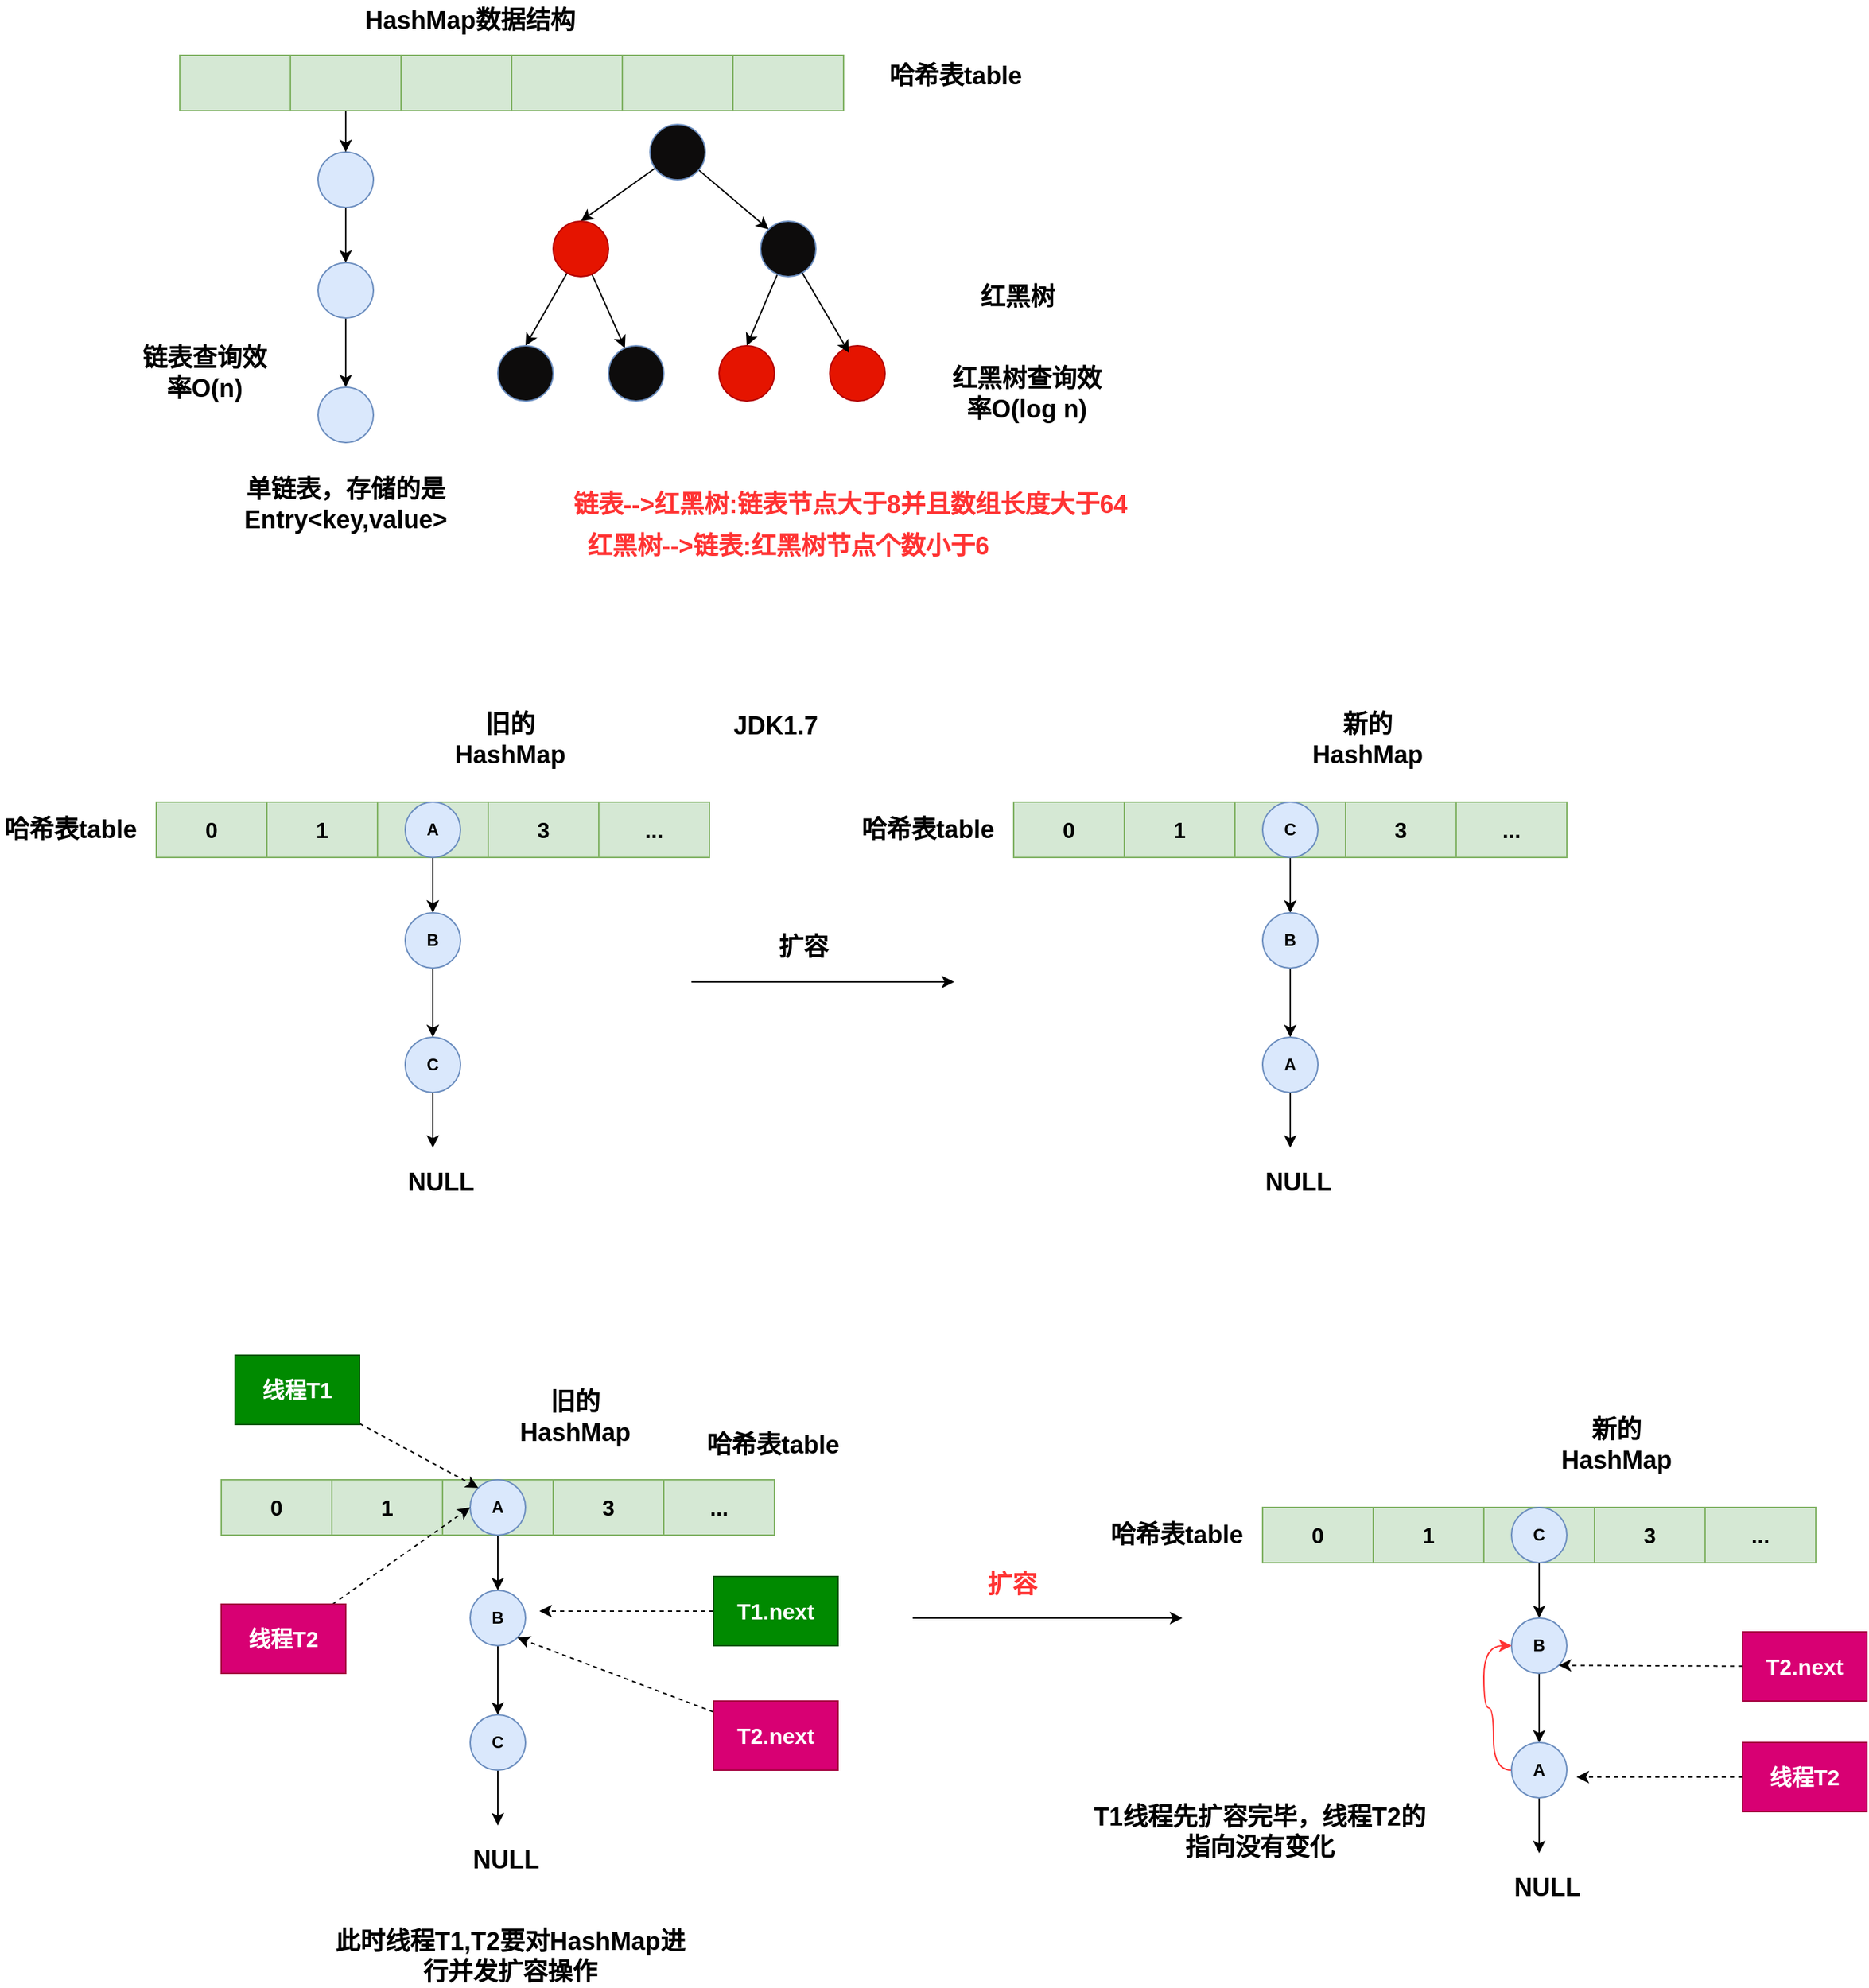 <mxfile version="24.8.3">
  <diagram name="HashMap" id="wXSagwDW5aZHT_AMHD59">
    <mxGraphModel dx="1226" dy="625" grid="1" gridSize="10" guides="1" tooltips="1" connect="1" arrows="1" fold="1" page="1" pageScale="1" pageWidth="1654" pageHeight="2336" math="0" shadow="0">
      <root>
        <mxCell id="0" />
        <mxCell id="1" parent="0" />
        <mxCell id="8ngKyNqRQ4wnQCkIByvn-6" value="&lt;span style=&quot;font-size: 18px;&quot;&gt;&lt;font style=&quot;font-size: 18px;&quot;&gt;HashMap数据结构&lt;/font&gt;&lt;/span&gt;" style="text;html=1;align=center;verticalAlign=middle;whiteSpace=wrap;rounded=0;fontSize=18;fontStyle=1" parent="1" vertex="1">
          <mxGeometry x="300" y="150" width="160" height="30" as="geometry" />
        </mxCell>
        <mxCell id="8ngKyNqRQ4wnQCkIByvn-7" value="&lt;span style=&quot;font-size: 18px;&quot;&gt;&lt;font style=&quot;font-size: 18px;&quot;&gt;哈希表table&lt;/font&gt;&lt;/span&gt;" style="text;html=1;align=center;verticalAlign=middle;whiteSpace=wrap;rounded=0;fontSize=18;fontStyle=1" parent="1" vertex="1">
          <mxGeometry x="680" y="190" width="102" height="30" as="geometry" />
        </mxCell>
        <mxCell id="8ngKyNqRQ4wnQCkIByvn-31" style="edgeStyle=orthogonalEdgeStyle;rounded=0;orthogonalLoop=1;jettySize=auto;html=1;entryX=0.5;entryY=0;entryDx=0;entryDy=0;fontStyle=1" parent="1" source="8ngKyNqRQ4wnQCkIByvn-15" target="8ngKyNqRQ4wnQCkIByvn-19" edge="1">
          <mxGeometry relative="1" as="geometry" />
        </mxCell>
        <mxCell id="8ngKyNqRQ4wnQCkIByvn-15" value="" style="ellipse;whiteSpace=wrap;html=1;aspect=fixed;fillColor=#dae8fc;strokeColor=#6c8ebf;fontStyle=1" parent="1" vertex="1">
          <mxGeometry x="270" y="260" width="40" height="40" as="geometry" />
        </mxCell>
        <mxCell id="8ngKyNqRQ4wnQCkIByvn-32" style="edgeStyle=orthogonalEdgeStyle;rounded=0;orthogonalLoop=1;jettySize=auto;html=1;entryX=0.5;entryY=0;entryDx=0;entryDy=0;fontStyle=1" parent="1" source="8ngKyNqRQ4wnQCkIByvn-19" target="8ngKyNqRQ4wnQCkIByvn-21" edge="1">
          <mxGeometry relative="1" as="geometry" />
        </mxCell>
        <mxCell id="8ngKyNqRQ4wnQCkIByvn-19" value="" style="ellipse;whiteSpace=wrap;html=1;aspect=fixed;fillColor=#dae8fc;strokeColor=#6c8ebf;fontStyle=1" parent="1" vertex="1">
          <mxGeometry x="270" y="340" width="40" height="40" as="geometry" />
        </mxCell>
        <mxCell id="8ngKyNqRQ4wnQCkIByvn-21" value="" style="ellipse;whiteSpace=wrap;html=1;aspect=fixed;fillColor=#dae8fc;strokeColor=#6c8ebf;fontStyle=1" parent="1" vertex="1">
          <mxGeometry x="270" y="430" width="40" height="40" as="geometry" />
        </mxCell>
        <mxCell id="8ngKyNqRQ4wnQCkIByvn-23" value="&lt;span style=&quot;font-size: 16px;&quot;&gt;&lt;span&gt;&amp;nbsp;&lt;/span&gt;&lt;/span&gt;" style="rounded=0;whiteSpace=wrap;html=1;fillColor=#d5e8d4;strokeColor=#82b366;fontStyle=1" parent="1" vertex="1">
          <mxGeometry x="170" y="190" width="80" height="40" as="geometry" />
        </mxCell>
        <mxCell id="8ngKyNqRQ4wnQCkIByvn-30" style="edgeStyle=orthogonalEdgeStyle;rounded=0;orthogonalLoop=1;jettySize=auto;html=1;entryX=0.5;entryY=0;entryDx=0;entryDy=0;fontStyle=1" parent="1" source="8ngKyNqRQ4wnQCkIByvn-24" target="8ngKyNqRQ4wnQCkIByvn-15" edge="1">
          <mxGeometry relative="1" as="geometry" />
        </mxCell>
        <mxCell id="8ngKyNqRQ4wnQCkIByvn-24" value="&lt;span style=&quot;font-size: 16px;&quot;&gt;&lt;span&gt;&amp;nbsp;&lt;/span&gt;&lt;/span&gt;" style="rounded=0;whiteSpace=wrap;html=1;fillColor=#d5e8d4;strokeColor=#82b366;fontStyle=1" parent="1" vertex="1">
          <mxGeometry x="250" y="190" width="80" height="40" as="geometry" />
        </mxCell>
        <mxCell id="8ngKyNqRQ4wnQCkIByvn-25" value="&lt;span style=&quot;font-size: 16px;&quot;&gt;&lt;span&gt;&amp;nbsp;&lt;/span&gt;&lt;/span&gt;" style="rounded=0;whiteSpace=wrap;html=1;fillColor=#d5e8d4;strokeColor=#82b366;fontStyle=1" parent="1" vertex="1">
          <mxGeometry x="330" y="190" width="80" height="40" as="geometry" />
        </mxCell>
        <mxCell id="8ngKyNqRQ4wnQCkIByvn-27" value="&lt;span style=&quot;font-size: 16px;&quot;&gt;&lt;span&gt;&amp;nbsp;&lt;/span&gt;&lt;/span&gt;" style="rounded=0;whiteSpace=wrap;html=1;fillColor=#d5e8d4;strokeColor=#82b366;fontStyle=1" parent="1" vertex="1">
          <mxGeometry x="410" y="190" width="80" height="40" as="geometry" />
        </mxCell>
        <mxCell id="8ngKyNqRQ4wnQCkIByvn-28" value="&lt;span style=&quot;font-size: 16px;&quot;&gt;&lt;span&gt;&amp;nbsp;&lt;/span&gt;&lt;/span&gt;" style="rounded=0;whiteSpace=wrap;html=1;fillColor=#d5e8d4;strokeColor=#82b366;fontStyle=1" parent="1" vertex="1">
          <mxGeometry x="490" y="190" width="80" height="40" as="geometry" />
        </mxCell>
        <mxCell id="8ngKyNqRQ4wnQCkIByvn-29" value="&lt;span style=&quot;font-size: 16px;&quot;&gt;&lt;span&gt;&amp;nbsp;&lt;/span&gt;&lt;/span&gt;" style="rounded=0;whiteSpace=wrap;html=1;fillColor=#d5e8d4;strokeColor=#82b366;fontStyle=1" parent="1" vertex="1">
          <mxGeometry x="570" y="190" width="80" height="40" as="geometry" />
        </mxCell>
        <mxCell id="8ngKyNqRQ4wnQCkIByvn-33" value="&lt;span style=&quot;font-size: 18px;&quot;&gt;&lt;font style=&quot;font-size: 18px;&quot;&gt;单链表，存储的是Entry&amp;lt;key,value&amp;gt;&lt;/font&gt;&lt;/span&gt;" style="text;html=1;align=center;verticalAlign=middle;whiteSpace=wrap;rounded=0;fontSize=18;fontStyle=1" parent="1" vertex="1">
          <mxGeometry x="239" y="500" width="102" height="30" as="geometry" />
        </mxCell>
        <mxCell id="8ngKyNqRQ4wnQCkIByvn-46" style="rounded=0;orthogonalLoop=1;jettySize=auto;html=1;entryX=0.5;entryY=0;entryDx=0;entryDy=0;fontStyle=1" parent="1" source="8ngKyNqRQ4wnQCkIByvn-34" target="8ngKyNqRQ4wnQCkIByvn-36" edge="1">
          <mxGeometry relative="1" as="geometry" />
        </mxCell>
        <mxCell id="8ngKyNqRQ4wnQCkIByvn-47" style="edgeStyle=none;rounded=0;orthogonalLoop=1;jettySize=auto;html=1;entryX=0;entryY=0;entryDx=0;entryDy=0;fontStyle=1" parent="1" source="8ngKyNqRQ4wnQCkIByvn-34" target="8ngKyNqRQ4wnQCkIByvn-37" edge="1">
          <mxGeometry relative="1" as="geometry" />
        </mxCell>
        <mxCell id="8ngKyNqRQ4wnQCkIByvn-34" value="" style="ellipse;whiteSpace=wrap;html=1;aspect=fixed;fillColor=#0d0c0c;strokeColor=#6c8ebf;fontStyle=1" parent="1" vertex="1">
          <mxGeometry x="510" y="240" width="40" height="40" as="geometry" />
        </mxCell>
        <mxCell id="8ngKyNqRQ4wnQCkIByvn-48" style="edgeStyle=none;rounded=0;orthogonalLoop=1;jettySize=auto;html=1;entryX=0.5;entryY=0;entryDx=0;entryDy=0;fontStyle=1" parent="1" source="8ngKyNqRQ4wnQCkIByvn-36" target="8ngKyNqRQ4wnQCkIByvn-42" edge="1">
          <mxGeometry relative="1" as="geometry" />
        </mxCell>
        <mxCell id="8ngKyNqRQ4wnQCkIByvn-49" style="edgeStyle=none;rounded=0;orthogonalLoop=1;jettySize=auto;html=1;fontStyle=1" parent="1" source="8ngKyNqRQ4wnQCkIByvn-36" target="8ngKyNqRQ4wnQCkIByvn-43" edge="1">
          <mxGeometry relative="1" as="geometry" />
        </mxCell>
        <mxCell id="8ngKyNqRQ4wnQCkIByvn-36" value="" style="ellipse;whiteSpace=wrap;html=1;aspect=fixed;fillColor=#e51400;strokeColor=#B20000;fontColor=#ffffff;fontStyle=1" parent="1" vertex="1">
          <mxGeometry x="440" y="310" width="40" height="40" as="geometry" />
        </mxCell>
        <mxCell id="8ngKyNqRQ4wnQCkIByvn-50" style="edgeStyle=none;rounded=0;orthogonalLoop=1;jettySize=auto;html=1;entryX=0.5;entryY=0;entryDx=0;entryDy=0;fontStyle=1" parent="1" source="8ngKyNqRQ4wnQCkIByvn-37" target="8ngKyNqRQ4wnQCkIByvn-38" edge="1">
          <mxGeometry relative="1" as="geometry" />
        </mxCell>
        <mxCell id="8ngKyNqRQ4wnQCkIByvn-37" value="" style="ellipse;whiteSpace=wrap;html=1;aspect=fixed;fillColor=#0d0c0c;strokeColor=#6c8ebf;fontStyle=1" parent="1" vertex="1">
          <mxGeometry x="590" y="310" width="40" height="40" as="geometry" />
        </mxCell>
        <mxCell id="8ngKyNqRQ4wnQCkIByvn-38" value="" style="ellipse;whiteSpace=wrap;html=1;aspect=fixed;fillColor=#e51400;strokeColor=#B20000;fontColor=#ffffff;fontStyle=1" parent="1" vertex="1">
          <mxGeometry x="560" y="400" width="40" height="40" as="geometry" />
        </mxCell>
        <mxCell id="8ngKyNqRQ4wnQCkIByvn-39" value="" style="ellipse;whiteSpace=wrap;html=1;aspect=fixed;fillColor=#e51400;strokeColor=#B20000;fontColor=#ffffff;fontStyle=1" parent="1" vertex="1">
          <mxGeometry x="640" y="400" width="40" height="40" as="geometry" />
        </mxCell>
        <mxCell id="8ngKyNqRQ4wnQCkIByvn-42" value="" style="ellipse;whiteSpace=wrap;html=1;aspect=fixed;fillColor=#0d0c0c;strokeColor=#6c8ebf;fontStyle=1" parent="1" vertex="1">
          <mxGeometry x="400" y="400" width="40" height="40" as="geometry" />
        </mxCell>
        <mxCell id="8ngKyNqRQ4wnQCkIByvn-43" value="" style="ellipse;whiteSpace=wrap;html=1;aspect=fixed;fillColor=#0d0c0c;strokeColor=#6c8ebf;fontStyle=1" parent="1" vertex="1">
          <mxGeometry x="480" y="400" width="40" height="40" as="geometry" />
        </mxCell>
        <mxCell id="8ngKyNqRQ4wnQCkIByvn-51" style="edgeStyle=none;rounded=0;orthogonalLoop=1;jettySize=auto;html=1;entryX=0.35;entryY=0.129;entryDx=0;entryDy=0;entryPerimeter=0;fontStyle=1" parent="1" source="8ngKyNqRQ4wnQCkIByvn-37" target="8ngKyNqRQ4wnQCkIByvn-39" edge="1">
          <mxGeometry relative="1" as="geometry" />
        </mxCell>
        <mxCell id="8ngKyNqRQ4wnQCkIByvn-52" value="&lt;span style=&quot;font-size: 18px;&quot;&gt;&lt;font style=&quot;font-size: 18px;&quot;&gt;红黑树&lt;/font&gt;&lt;/span&gt;" style="text;html=1;align=center;verticalAlign=middle;whiteSpace=wrap;rounded=0;fontSize=18;fontStyle=1" parent="1" vertex="1">
          <mxGeometry x="725" y="350" width="102" height="30" as="geometry" />
        </mxCell>
        <mxCell id="8ngKyNqRQ4wnQCkIByvn-53" value="&lt;span style=&quot;font-size: 18px;&quot;&gt;&lt;font style=&quot;font-size: 18px;&quot;&gt;链表查询效率O(n)&lt;/font&gt;&lt;/span&gt;" style="text;html=1;align=center;verticalAlign=middle;whiteSpace=wrap;rounded=0;fontSize=18;fontStyle=1" parent="1" vertex="1">
          <mxGeometry x="137" y="405" width="102" height="30" as="geometry" />
        </mxCell>
        <mxCell id="8ngKyNqRQ4wnQCkIByvn-54" value="&lt;span style=&quot;font-size: 18px;&quot;&gt;&lt;font style=&quot;font-size: 18px;&quot;&gt;红黑树查询效率O(log n)&lt;/font&gt;&lt;/span&gt;" style="text;html=1;align=center;verticalAlign=middle;whiteSpace=wrap;rounded=0;fontSize=18;fontStyle=1" parent="1" vertex="1">
          <mxGeometry x="725" y="420" width="115" height="30" as="geometry" />
        </mxCell>
        <mxCell id="8ngKyNqRQ4wnQCkIByvn-55" value="&lt;span style=&quot;font-size: 18px;&quot;&gt;&lt;font style=&quot;font-size: 18px;&quot; color=&quot;#ff3333&quot;&gt;链表--&amp;gt;红黑树:链表节点大于8并且数组长度大于64&lt;/font&gt;&lt;/span&gt;" style="text;html=1;align=center;verticalAlign=middle;whiteSpace=wrap;rounded=0;fontSize=18;fontStyle=1" parent="1" vertex="1">
          <mxGeometry x="430" y="500" width="450" height="30" as="geometry" />
        </mxCell>
        <mxCell id="8ngKyNqRQ4wnQCkIByvn-57" style="edgeStyle=none;rounded=0;orthogonalLoop=1;jettySize=auto;html=1;exitX=0.5;exitY=0;exitDx=0;exitDy=0;fontStyle=1" parent="1" source="8ngKyNqRQ4wnQCkIByvn-56" target="8ngKyNqRQ4wnQCkIByvn-55" edge="1">
          <mxGeometry relative="1" as="geometry" />
        </mxCell>
        <mxCell id="8ngKyNqRQ4wnQCkIByvn-56" value="&lt;span style=&quot;font-size: 18px;&quot;&gt;&lt;font style=&quot;font-size: 18px;&quot; color=&quot;#ff3333&quot;&gt;红黑树--&amp;gt;链表:红黑树节点个数小于6&lt;/font&gt;&lt;/span&gt;" style="text;html=1;align=center;verticalAlign=middle;whiteSpace=wrap;rounded=0;fontSize=18;fontStyle=1" parent="1" vertex="1">
          <mxGeometry x="385" y="530" width="450" height="30" as="geometry" />
        </mxCell>
        <mxCell id="OZsf1R2p8paMbzgPcNzf-2" value="&lt;span style=&quot;font-size: 18px;&quot;&gt;&lt;font style=&quot;font-size: 18px;&quot;&gt;哈希表table&lt;/font&gt;&lt;/span&gt;" style="text;html=1;align=center;verticalAlign=middle;whiteSpace=wrap;rounded=0;fontSize=18;fontStyle=1" vertex="1" parent="1">
          <mxGeometry x="40" y="735" width="102" height="30" as="geometry" />
        </mxCell>
        <mxCell id="OZsf1R2p8paMbzgPcNzf-8" value="&lt;span style=&quot;font-size: 16px;&quot;&gt;&lt;span&gt;0&lt;/span&gt;&lt;/span&gt;" style="rounded=0;whiteSpace=wrap;html=1;fillColor=#d5e8d4;strokeColor=#82b366;fontStyle=1" vertex="1" parent="1">
          <mxGeometry x="153" y="730" width="80" height="40" as="geometry" />
        </mxCell>
        <mxCell id="OZsf1R2p8paMbzgPcNzf-10" value="&lt;span style=&quot;font-size: 16px;&quot;&gt;&lt;span&gt;1&lt;/span&gt;&lt;/span&gt;" style="rounded=0;whiteSpace=wrap;html=1;fillColor=#d5e8d4;strokeColor=#82b366;fontStyle=1" vertex="1" parent="1">
          <mxGeometry x="233" y="730" width="80" height="40" as="geometry" />
        </mxCell>
        <mxCell id="OZsf1R2p8paMbzgPcNzf-11" value="&lt;span style=&quot;font-size: 16px;&quot;&gt;&lt;span&gt;&amp;nbsp;&lt;/span&gt;&lt;/span&gt;" style="rounded=0;whiteSpace=wrap;html=1;fillColor=#d5e8d4;strokeColor=#82b366;fontStyle=1" vertex="1" parent="1">
          <mxGeometry x="313" y="730" width="80" height="40" as="geometry" />
        </mxCell>
        <mxCell id="OZsf1R2p8paMbzgPcNzf-12" value="&lt;span style=&quot;font-size: 16px;&quot;&gt;&lt;span&gt;3&lt;/span&gt;&lt;/span&gt;" style="rounded=0;whiteSpace=wrap;html=1;fillColor=#d5e8d4;strokeColor=#82b366;fontStyle=1" vertex="1" parent="1">
          <mxGeometry x="393" y="730" width="80" height="40" as="geometry" />
        </mxCell>
        <mxCell id="OZsf1R2p8paMbzgPcNzf-13" value="&lt;span style=&quot;font-size: 16px;&quot;&gt;&lt;span&gt;...&lt;/span&gt;&lt;/span&gt;" style="rounded=0;whiteSpace=wrap;html=1;fillColor=#d5e8d4;strokeColor=#82b366;fontStyle=1" vertex="1" parent="1">
          <mxGeometry x="473" y="730" width="80" height="40" as="geometry" />
        </mxCell>
        <mxCell id="OZsf1R2p8paMbzgPcNzf-33" style="edgeStyle=none;rounded=0;orthogonalLoop=1;jettySize=auto;html=1;exitX=0.5;exitY=0;exitDx=0;exitDy=0;fontStyle=1" edge="1" parent="1">
          <mxGeometry relative="1" as="geometry">
            <mxPoint x="593" y="1070" as="sourcePoint" />
            <mxPoint x="593" y="1070" as="targetPoint" />
          </mxGeometry>
        </mxCell>
        <mxCell id="OZsf1R2p8paMbzgPcNzf-39" style="edgeStyle=orthogonalEdgeStyle;rounded=0;orthogonalLoop=1;jettySize=auto;html=1;entryX=0.5;entryY=0;entryDx=0;entryDy=0;fontStyle=1" edge="1" parent="1" source="OZsf1R2p8paMbzgPcNzf-37" target="OZsf1R2p8paMbzgPcNzf-38">
          <mxGeometry relative="1" as="geometry" />
        </mxCell>
        <mxCell id="OZsf1R2p8paMbzgPcNzf-37" value="A" style="ellipse;whiteSpace=wrap;html=1;aspect=fixed;fillColor=#dae8fc;strokeColor=#6c8ebf;fontStyle=1" vertex="1" parent="1">
          <mxGeometry x="333" y="730" width="40" height="40" as="geometry" />
        </mxCell>
        <mxCell id="OZsf1R2p8paMbzgPcNzf-41" style="edgeStyle=orthogonalEdgeStyle;rounded=0;orthogonalLoop=1;jettySize=auto;html=1;entryX=0.5;entryY=0;entryDx=0;entryDy=0;fontStyle=1" edge="1" parent="1" source="OZsf1R2p8paMbzgPcNzf-38" target="OZsf1R2p8paMbzgPcNzf-40">
          <mxGeometry relative="1" as="geometry" />
        </mxCell>
        <mxCell id="OZsf1R2p8paMbzgPcNzf-38" value="B" style="ellipse;whiteSpace=wrap;html=1;aspect=fixed;fillColor=#dae8fc;strokeColor=#6c8ebf;fontStyle=1" vertex="1" parent="1">
          <mxGeometry x="333" y="810" width="40" height="40" as="geometry" />
        </mxCell>
        <mxCell id="OZsf1R2p8paMbzgPcNzf-42" style="edgeStyle=orthogonalEdgeStyle;rounded=0;orthogonalLoop=1;jettySize=auto;html=1;" edge="1" parent="1" source="OZsf1R2p8paMbzgPcNzf-40">
          <mxGeometry relative="1" as="geometry">
            <mxPoint x="353" y="980" as="targetPoint" />
          </mxGeometry>
        </mxCell>
        <mxCell id="OZsf1R2p8paMbzgPcNzf-40" value="C" style="ellipse;whiteSpace=wrap;html=1;aspect=fixed;fillColor=#dae8fc;strokeColor=#6c8ebf;fontStyle=1" vertex="1" parent="1">
          <mxGeometry x="333" y="900" width="40" height="40" as="geometry" />
        </mxCell>
        <mxCell id="OZsf1R2p8paMbzgPcNzf-43" value="&lt;b style=&quot;font-size: 18px;&quot;&gt;&lt;font style=&quot;font-size: 18px;&quot;&gt;NULL&lt;/font&gt;&lt;/b&gt;" style="text;html=1;align=center;verticalAlign=middle;whiteSpace=wrap;rounded=0;fontSize=18;" vertex="1" parent="1">
          <mxGeometry x="308" y="990" width="102" height="30" as="geometry" />
        </mxCell>
        <mxCell id="OZsf1R2p8paMbzgPcNzf-44" value="&lt;span style=&quot;font-size: 18px;&quot;&gt;&lt;font style=&quot;font-size: 18px;&quot;&gt;旧的HashMap&lt;/font&gt;&lt;/span&gt;" style="text;html=1;align=center;verticalAlign=middle;whiteSpace=wrap;rounded=0;fontSize=18;fontStyle=1" vertex="1" parent="1">
          <mxGeometry x="358" y="670" width="102" height="30" as="geometry" />
        </mxCell>
        <mxCell id="OZsf1R2p8paMbzgPcNzf-45" value="&lt;span style=&quot;font-size: 18px;&quot;&gt;&lt;font style=&quot;font-size: 18px;&quot;&gt;哈希表table&lt;/font&gt;&lt;/span&gt;" style="text;html=1;align=center;verticalAlign=middle;whiteSpace=wrap;rounded=0;fontSize=18;fontStyle=1" vertex="1" parent="1">
          <mxGeometry x="660" y="735" width="102" height="30" as="geometry" />
        </mxCell>
        <mxCell id="OZsf1R2p8paMbzgPcNzf-46" value="&lt;span style=&quot;font-size: 16px;&quot;&gt;&lt;span&gt;0&lt;/span&gt;&lt;/span&gt;" style="rounded=0;whiteSpace=wrap;html=1;fillColor=#d5e8d4;strokeColor=#82b366;fontStyle=1" vertex="1" parent="1">
          <mxGeometry x="773" y="730" width="80" height="40" as="geometry" />
        </mxCell>
        <mxCell id="OZsf1R2p8paMbzgPcNzf-47" value="&lt;span style=&quot;font-size: 16px;&quot;&gt;&lt;span&gt;1&lt;/span&gt;&lt;/span&gt;" style="rounded=0;whiteSpace=wrap;html=1;fillColor=#d5e8d4;strokeColor=#82b366;fontStyle=1" vertex="1" parent="1">
          <mxGeometry x="853" y="730" width="80" height="40" as="geometry" />
        </mxCell>
        <mxCell id="OZsf1R2p8paMbzgPcNzf-48" value="&lt;span style=&quot;font-size: 16px;&quot;&gt;&lt;span&gt;&amp;nbsp;&lt;/span&gt;&lt;/span&gt;" style="rounded=0;whiteSpace=wrap;html=1;fillColor=#d5e8d4;strokeColor=#82b366;fontStyle=1" vertex="1" parent="1">
          <mxGeometry x="933" y="730" width="80" height="40" as="geometry" />
        </mxCell>
        <mxCell id="OZsf1R2p8paMbzgPcNzf-49" value="&lt;span style=&quot;font-size: 16px;&quot;&gt;&lt;span&gt;3&lt;/span&gt;&lt;/span&gt;" style="rounded=0;whiteSpace=wrap;html=1;fillColor=#d5e8d4;strokeColor=#82b366;fontStyle=1" vertex="1" parent="1">
          <mxGeometry x="1013" y="730" width="80" height="40" as="geometry" />
        </mxCell>
        <mxCell id="OZsf1R2p8paMbzgPcNzf-50" value="&lt;span style=&quot;font-size: 16px;&quot;&gt;&lt;span&gt;...&lt;/span&gt;&lt;/span&gt;" style="rounded=0;whiteSpace=wrap;html=1;fillColor=#d5e8d4;strokeColor=#82b366;fontStyle=1" vertex="1" parent="1">
          <mxGeometry x="1093" y="730" width="80" height="40" as="geometry" />
        </mxCell>
        <mxCell id="OZsf1R2p8paMbzgPcNzf-51" style="edgeStyle=orthogonalEdgeStyle;rounded=0;orthogonalLoop=1;jettySize=auto;html=1;entryX=0.5;entryY=0;entryDx=0;entryDy=0;fontStyle=1" edge="1" parent="1" source="OZsf1R2p8paMbzgPcNzf-52" target="OZsf1R2p8paMbzgPcNzf-54">
          <mxGeometry relative="1" as="geometry" />
        </mxCell>
        <mxCell id="OZsf1R2p8paMbzgPcNzf-52" value="C" style="ellipse;whiteSpace=wrap;html=1;aspect=fixed;fillColor=#dae8fc;strokeColor=#6c8ebf;fontStyle=1" vertex="1" parent="1">
          <mxGeometry x="953" y="730" width="40" height="40" as="geometry" />
        </mxCell>
        <mxCell id="OZsf1R2p8paMbzgPcNzf-53" style="edgeStyle=orthogonalEdgeStyle;rounded=0;orthogonalLoop=1;jettySize=auto;html=1;entryX=0.5;entryY=0;entryDx=0;entryDy=0;fontStyle=1" edge="1" parent="1" source="OZsf1R2p8paMbzgPcNzf-54" target="OZsf1R2p8paMbzgPcNzf-56">
          <mxGeometry relative="1" as="geometry" />
        </mxCell>
        <mxCell id="OZsf1R2p8paMbzgPcNzf-54" value="B" style="ellipse;whiteSpace=wrap;html=1;aspect=fixed;fillColor=#dae8fc;strokeColor=#6c8ebf;fontStyle=1" vertex="1" parent="1">
          <mxGeometry x="953" y="810" width="40" height="40" as="geometry" />
        </mxCell>
        <mxCell id="OZsf1R2p8paMbzgPcNzf-55" style="edgeStyle=orthogonalEdgeStyle;rounded=0;orthogonalLoop=1;jettySize=auto;html=1;" edge="1" parent="1" source="OZsf1R2p8paMbzgPcNzf-56">
          <mxGeometry relative="1" as="geometry">
            <mxPoint x="973" y="980" as="targetPoint" />
          </mxGeometry>
        </mxCell>
        <mxCell id="OZsf1R2p8paMbzgPcNzf-56" value="A" style="ellipse;whiteSpace=wrap;html=1;aspect=fixed;fillColor=#dae8fc;strokeColor=#6c8ebf;fontStyle=1" vertex="1" parent="1">
          <mxGeometry x="953" y="900" width="40" height="40" as="geometry" />
        </mxCell>
        <mxCell id="OZsf1R2p8paMbzgPcNzf-57" value="&lt;b style=&quot;font-size: 18px;&quot;&gt;&lt;font style=&quot;font-size: 18px;&quot;&gt;NULL&lt;/font&gt;&lt;/b&gt;" style="text;html=1;align=center;verticalAlign=middle;whiteSpace=wrap;rounded=0;fontSize=18;" vertex="1" parent="1">
          <mxGeometry x="928" y="990" width="102" height="30" as="geometry" />
        </mxCell>
        <mxCell id="OZsf1R2p8paMbzgPcNzf-58" value="&lt;span style=&quot;font-size: 18px;&quot;&gt;&lt;font style=&quot;font-size: 18px;&quot;&gt;新的HashMap&lt;/font&gt;&lt;/span&gt;" style="text;html=1;align=center;verticalAlign=middle;whiteSpace=wrap;rounded=0;fontSize=18;fontStyle=1" vertex="1" parent="1">
          <mxGeometry x="978" y="670" width="102" height="30" as="geometry" />
        </mxCell>
        <mxCell id="OZsf1R2p8paMbzgPcNzf-59" value="" style="endArrow=classic;html=1;rounded=0;" edge="1" parent="1">
          <mxGeometry width="50" height="50" relative="1" as="geometry">
            <mxPoint x="540" y="860" as="sourcePoint" />
            <mxPoint x="730" y="860" as="targetPoint" />
          </mxGeometry>
        </mxCell>
        <mxCell id="OZsf1R2p8paMbzgPcNzf-60" value="&lt;b style=&quot;font-size: 18px;&quot;&gt;&lt;font style=&quot;font-size: 18px;&quot;&gt;扩容&lt;/font&gt;&lt;/b&gt;" style="text;html=1;align=center;verticalAlign=middle;whiteSpace=wrap;rounded=0;fontSize=18;" vertex="1" parent="1">
          <mxGeometry x="570" y="820" width="102" height="30" as="geometry" />
        </mxCell>
        <mxCell id="OZsf1R2p8paMbzgPcNzf-61" value="&lt;b style=&quot;font-size: 18px;&quot;&gt;&lt;font style=&quot;font-size: 18px;&quot;&gt;JDK1.7&lt;/font&gt;&lt;/b&gt;" style="text;html=1;align=center;verticalAlign=middle;whiteSpace=wrap;rounded=0;fontSize=18;" vertex="1" parent="1">
          <mxGeometry x="550" y="660" width="102" height="30" as="geometry" />
        </mxCell>
        <mxCell id="OZsf1R2p8paMbzgPcNzf-62" value="&lt;span style=&quot;font-size: 18px;&quot;&gt;&lt;font style=&quot;font-size: 18px;&quot;&gt;哈希表table&lt;/font&gt;&lt;/span&gt;" style="text;html=1;align=center;verticalAlign=middle;whiteSpace=wrap;rounded=0;fontSize=18;fontStyle=1" vertex="1" parent="1">
          <mxGeometry x="548" y="1180" width="102" height="30" as="geometry" />
        </mxCell>
        <mxCell id="OZsf1R2p8paMbzgPcNzf-63" value="&lt;span style=&quot;font-size: 16px;&quot;&gt;&lt;span&gt;0&lt;/span&gt;&lt;/span&gt;" style="rounded=0;whiteSpace=wrap;html=1;fillColor=#d5e8d4;strokeColor=#82b366;fontStyle=1" vertex="1" parent="1">
          <mxGeometry x="200" y="1220" width="80" height="40" as="geometry" />
        </mxCell>
        <mxCell id="OZsf1R2p8paMbzgPcNzf-64" value="&lt;span style=&quot;font-size: 16px;&quot;&gt;&lt;span&gt;1&lt;/span&gt;&lt;/span&gt;" style="rounded=0;whiteSpace=wrap;html=1;fillColor=#d5e8d4;strokeColor=#82b366;fontStyle=1" vertex="1" parent="1">
          <mxGeometry x="280" y="1220" width="80" height="40" as="geometry" />
        </mxCell>
        <mxCell id="OZsf1R2p8paMbzgPcNzf-65" value="&lt;span style=&quot;font-size: 16px;&quot;&gt;&lt;span&gt;&amp;nbsp;&lt;/span&gt;&lt;/span&gt;" style="rounded=0;whiteSpace=wrap;html=1;fillColor=#d5e8d4;strokeColor=#82b366;fontStyle=1" vertex="1" parent="1">
          <mxGeometry x="360" y="1220" width="80" height="40" as="geometry" />
        </mxCell>
        <mxCell id="OZsf1R2p8paMbzgPcNzf-66" value="&lt;span style=&quot;font-size: 16px;&quot;&gt;&lt;span&gt;3&lt;/span&gt;&lt;/span&gt;" style="rounded=0;whiteSpace=wrap;html=1;fillColor=#d5e8d4;strokeColor=#82b366;fontStyle=1" vertex="1" parent="1">
          <mxGeometry x="440" y="1220" width="80" height="40" as="geometry" />
        </mxCell>
        <mxCell id="OZsf1R2p8paMbzgPcNzf-67" value="&lt;span style=&quot;font-size: 16px;&quot;&gt;&lt;span&gt;...&lt;/span&gt;&lt;/span&gt;" style="rounded=0;whiteSpace=wrap;html=1;fillColor=#d5e8d4;strokeColor=#82b366;fontStyle=1" vertex="1" parent="1">
          <mxGeometry x="520" y="1220" width="80" height="40" as="geometry" />
        </mxCell>
        <mxCell id="OZsf1R2p8paMbzgPcNzf-68" style="edgeStyle=orthogonalEdgeStyle;rounded=0;orthogonalLoop=1;jettySize=auto;html=1;entryX=0.5;entryY=0;entryDx=0;entryDy=0;fontStyle=1" edge="1" source="OZsf1R2p8paMbzgPcNzf-69" target="OZsf1R2p8paMbzgPcNzf-71" parent="1">
          <mxGeometry relative="1" as="geometry" />
        </mxCell>
        <mxCell id="OZsf1R2p8paMbzgPcNzf-69" value="A" style="ellipse;whiteSpace=wrap;html=1;aspect=fixed;fillColor=#dae8fc;strokeColor=#6c8ebf;fontStyle=1" vertex="1" parent="1">
          <mxGeometry x="380" y="1220" width="40" height="40" as="geometry" />
        </mxCell>
        <mxCell id="OZsf1R2p8paMbzgPcNzf-70" style="edgeStyle=orthogonalEdgeStyle;rounded=0;orthogonalLoop=1;jettySize=auto;html=1;entryX=0.5;entryY=0;entryDx=0;entryDy=0;fontStyle=1" edge="1" source="OZsf1R2p8paMbzgPcNzf-71" target="OZsf1R2p8paMbzgPcNzf-73" parent="1">
          <mxGeometry relative="1" as="geometry" />
        </mxCell>
        <mxCell id="OZsf1R2p8paMbzgPcNzf-71" value="B" style="ellipse;whiteSpace=wrap;html=1;aspect=fixed;fillColor=#dae8fc;strokeColor=#6c8ebf;fontStyle=1" vertex="1" parent="1">
          <mxGeometry x="380" y="1300" width="40" height="40" as="geometry" />
        </mxCell>
        <mxCell id="OZsf1R2p8paMbzgPcNzf-72" style="edgeStyle=orthogonalEdgeStyle;rounded=0;orthogonalLoop=1;jettySize=auto;html=1;" edge="1" source="OZsf1R2p8paMbzgPcNzf-73" parent="1">
          <mxGeometry relative="1" as="geometry">
            <mxPoint x="400" y="1470" as="targetPoint" />
          </mxGeometry>
        </mxCell>
        <mxCell id="OZsf1R2p8paMbzgPcNzf-73" value="C" style="ellipse;whiteSpace=wrap;html=1;aspect=fixed;fillColor=#dae8fc;strokeColor=#6c8ebf;fontStyle=1" vertex="1" parent="1">
          <mxGeometry x="380" y="1390" width="40" height="40" as="geometry" />
        </mxCell>
        <mxCell id="OZsf1R2p8paMbzgPcNzf-74" value="&lt;b style=&quot;font-size: 18px;&quot;&gt;&lt;font style=&quot;font-size: 18px;&quot;&gt;NULL&lt;/font&gt;&lt;/b&gt;" style="text;html=1;align=center;verticalAlign=middle;whiteSpace=wrap;rounded=0;fontSize=18;" vertex="1" parent="1">
          <mxGeometry x="355" y="1480" width="102" height="30" as="geometry" />
        </mxCell>
        <mxCell id="OZsf1R2p8paMbzgPcNzf-75" value="&lt;span style=&quot;font-size: 18px;&quot;&gt;&lt;font style=&quot;font-size: 18px;&quot;&gt;旧的HashMap&lt;/font&gt;&lt;/span&gt;" style="text;html=1;align=center;verticalAlign=middle;whiteSpace=wrap;rounded=0;fontSize=18;fontStyle=1" vertex="1" parent="1">
          <mxGeometry x="405" y="1160" width="102" height="30" as="geometry" />
        </mxCell>
        <mxCell id="OZsf1R2p8paMbzgPcNzf-78" style="rounded=0;orthogonalLoop=1;jettySize=auto;html=1;entryX=0;entryY=0;entryDx=0;entryDy=0;dashed=1;" edge="1" parent="1" source="OZsf1R2p8paMbzgPcNzf-76" target="OZsf1R2p8paMbzgPcNzf-69">
          <mxGeometry relative="1" as="geometry" />
        </mxCell>
        <mxCell id="OZsf1R2p8paMbzgPcNzf-76" value="&lt;span style=&quot;font-size: 16px;&quot;&gt;&lt;b&gt;线程T1&lt;/b&gt;&lt;/span&gt;" style="rounded=0;whiteSpace=wrap;html=1;fillColor=#008a00;strokeColor=#005700;fontColor=#ffffff;" vertex="1" parent="1">
          <mxGeometry x="210" y="1130" width="90" height="50" as="geometry" />
        </mxCell>
        <mxCell id="OZsf1R2p8paMbzgPcNzf-79" style="rounded=0;orthogonalLoop=1;jettySize=auto;html=1;entryX=0;entryY=0.5;entryDx=0;entryDy=0;dashed=1;" edge="1" parent="1" source="OZsf1R2p8paMbzgPcNzf-77" target="OZsf1R2p8paMbzgPcNzf-69">
          <mxGeometry relative="1" as="geometry" />
        </mxCell>
        <mxCell id="OZsf1R2p8paMbzgPcNzf-77" value="&lt;span style=&quot;font-size: 16px;&quot;&gt;&lt;b&gt;线程T2&lt;/b&gt;&lt;/span&gt;" style="rounded=0;whiteSpace=wrap;html=1;fillColor=#d80073;strokeColor=#A50040;fontColor=#ffffff;" vertex="1" parent="1">
          <mxGeometry x="200" y="1310" width="90" height="50" as="geometry" />
        </mxCell>
        <mxCell id="OZsf1R2p8paMbzgPcNzf-81" style="rounded=0;orthogonalLoop=1;jettySize=auto;html=1;dashed=1;" edge="1" parent="1" source="OZsf1R2p8paMbzgPcNzf-80">
          <mxGeometry relative="1" as="geometry">
            <mxPoint x="430" y="1315" as="targetPoint" />
          </mxGeometry>
        </mxCell>
        <mxCell id="OZsf1R2p8paMbzgPcNzf-80" value="&lt;span style=&quot;font-size: 16px;&quot;&gt;&lt;b&gt;T1.next&lt;/b&gt;&lt;/span&gt;" style="rounded=0;whiteSpace=wrap;html=1;fillColor=#008a00;strokeColor=#005700;fontColor=#ffffff;" vertex="1" parent="1">
          <mxGeometry x="556" y="1290" width="90" height="50" as="geometry" />
        </mxCell>
        <mxCell id="OZsf1R2p8paMbzgPcNzf-83" style="rounded=0;orthogonalLoop=1;jettySize=auto;html=1;entryX=1;entryY=1;entryDx=0;entryDy=0;dashed=1;" edge="1" parent="1" source="OZsf1R2p8paMbzgPcNzf-82" target="OZsf1R2p8paMbzgPcNzf-71">
          <mxGeometry relative="1" as="geometry" />
        </mxCell>
        <mxCell id="OZsf1R2p8paMbzgPcNzf-82" value="&lt;span style=&quot;font-size: 16px;&quot;&gt;&lt;b&gt;T2.next&lt;/b&gt;&lt;/span&gt;" style="rounded=0;whiteSpace=wrap;html=1;fillColor=#d80073;strokeColor=#A50040;fontColor=#ffffff;" vertex="1" parent="1">
          <mxGeometry x="556" y="1380" width="90" height="50" as="geometry" />
        </mxCell>
        <mxCell id="OZsf1R2p8paMbzgPcNzf-84" value="&lt;b style=&quot;font-size: 18px;&quot;&gt;&lt;font style=&quot;font-size: 18px;&quot;&gt;此时线程T1,T2要对HashMap进行并发扩容操作&lt;/font&gt;&lt;/b&gt;" style="text;html=1;align=center;verticalAlign=middle;whiteSpace=wrap;rounded=0;fontSize=18;" vertex="1" parent="1">
          <mxGeometry x="280" y="1550" width="258" height="30" as="geometry" />
        </mxCell>
        <mxCell id="OZsf1R2p8paMbzgPcNzf-85" value="&lt;span style=&quot;font-size: 18px;&quot;&gt;&lt;font style=&quot;font-size: 18px;&quot;&gt;哈希表table&lt;/font&gt;&lt;/span&gt;" style="text;html=1;align=center;verticalAlign=middle;whiteSpace=wrap;rounded=0;fontSize=18;fontStyle=1" vertex="1" parent="1">
          <mxGeometry x="840" y="1245" width="102" height="30" as="geometry" />
        </mxCell>
        <mxCell id="OZsf1R2p8paMbzgPcNzf-86" value="&lt;span style=&quot;font-size: 16px;&quot;&gt;&lt;span&gt;0&lt;/span&gt;&lt;/span&gt;" style="rounded=0;whiteSpace=wrap;html=1;fillColor=#d5e8d4;strokeColor=#82b366;fontStyle=1" vertex="1" parent="1">
          <mxGeometry x="953" y="1240" width="80" height="40" as="geometry" />
        </mxCell>
        <mxCell id="OZsf1R2p8paMbzgPcNzf-87" value="&lt;span style=&quot;font-size: 16px;&quot;&gt;&lt;span&gt;1&lt;/span&gt;&lt;/span&gt;" style="rounded=0;whiteSpace=wrap;html=1;fillColor=#d5e8d4;strokeColor=#82b366;fontStyle=1" vertex="1" parent="1">
          <mxGeometry x="1033" y="1240" width="80" height="40" as="geometry" />
        </mxCell>
        <mxCell id="OZsf1R2p8paMbzgPcNzf-88" value="&lt;span style=&quot;font-size: 16px;&quot;&gt;&lt;span&gt;&amp;nbsp;&lt;/span&gt;&lt;/span&gt;" style="rounded=0;whiteSpace=wrap;html=1;fillColor=#d5e8d4;strokeColor=#82b366;fontStyle=1" vertex="1" parent="1">
          <mxGeometry x="1113" y="1240" width="80" height="40" as="geometry" />
        </mxCell>
        <mxCell id="OZsf1R2p8paMbzgPcNzf-89" value="&lt;span style=&quot;font-size: 16px;&quot;&gt;&lt;span&gt;3&lt;/span&gt;&lt;/span&gt;" style="rounded=0;whiteSpace=wrap;html=1;fillColor=#d5e8d4;strokeColor=#82b366;fontStyle=1" vertex="1" parent="1">
          <mxGeometry x="1193" y="1240" width="80" height="40" as="geometry" />
        </mxCell>
        <mxCell id="OZsf1R2p8paMbzgPcNzf-90" value="&lt;span style=&quot;font-size: 16px;&quot;&gt;&lt;span&gt;...&lt;/span&gt;&lt;/span&gt;" style="rounded=0;whiteSpace=wrap;html=1;fillColor=#d5e8d4;strokeColor=#82b366;fontStyle=1" vertex="1" parent="1">
          <mxGeometry x="1273" y="1240" width="80" height="40" as="geometry" />
        </mxCell>
        <mxCell id="OZsf1R2p8paMbzgPcNzf-91" style="edgeStyle=orthogonalEdgeStyle;rounded=0;orthogonalLoop=1;jettySize=auto;html=1;entryX=0.5;entryY=0;entryDx=0;entryDy=0;fontStyle=1" edge="1" parent="1" source="OZsf1R2p8paMbzgPcNzf-92" target="OZsf1R2p8paMbzgPcNzf-94">
          <mxGeometry relative="1" as="geometry" />
        </mxCell>
        <mxCell id="OZsf1R2p8paMbzgPcNzf-92" value="C" style="ellipse;whiteSpace=wrap;html=1;aspect=fixed;fillColor=#dae8fc;strokeColor=#6c8ebf;fontStyle=1" vertex="1" parent="1">
          <mxGeometry x="1133" y="1240" width="40" height="40" as="geometry" />
        </mxCell>
        <mxCell id="OZsf1R2p8paMbzgPcNzf-93" style="edgeStyle=orthogonalEdgeStyle;rounded=0;orthogonalLoop=1;jettySize=auto;html=1;entryX=0.5;entryY=0;entryDx=0;entryDy=0;fontStyle=1" edge="1" parent="1" source="OZsf1R2p8paMbzgPcNzf-94" target="OZsf1R2p8paMbzgPcNzf-96">
          <mxGeometry relative="1" as="geometry" />
        </mxCell>
        <mxCell id="OZsf1R2p8paMbzgPcNzf-94" value="B" style="ellipse;whiteSpace=wrap;html=1;aspect=fixed;fillColor=#dae8fc;strokeColor=#6c8ebf;fontStyle=1" vertex="1" parent="1">
          <mxGeometry x="1133" y="1320" width="40" height="40" as="geometry" />
        </mxCell>
        <mxCell id="OZsf1R2p8paMbzgPcNzf-95" style="edgeStyle=orthogonalEdgeStyle;rounded=0;orthogonalLoop=1;jettySize=auto;html=1;" edge="1" parent="1" source="OZsf1R2p8paMbzgPcNzf-96">
          <mxGeometry relative="1" as="geometry">
            <mxPoint x="1153" y="1490" as="targetPoint" />
          </mxGeometry>
        </mxCell>
        <mxCell id="OZsf1R2p8paMbzgPcNzf-111" style="edgeStyle=orthogonalEdgeStyle;rounded=0;orthogonalLoop=1;jettySize=auto;html=1;entryX=0;entryY=0.5;entryDx=0;entryDy=0;curved=1;strokeColor=#FF3333;" edge="1" parent="1" source="OZsf1R2p8paMbzgPcNzf-96" target="OZsf1R2p8paMbzgPcNzf-94">
          <mxGeometry relative="1" as="geometry">
            <Array as="points">
              <mxPoint x="1120" y="1430" />
              <mxPoint x="1120" y="1385" />
              <mxPoint x="1113" y="1385" />
              <mxPoint x="1113" y="1340" />
            </Array>
          </mxGeometry>
        </mxCell>
        <mxCell id="OZsf1R2p8paMbzgPcNzf-96" value="A" style="ellipse;whiteSpace=wrap;html=1;aspect=fixed;fillColor=#dae8fc;strokeColor=#6c8ebf;fontStyle=1" vertex="1" parent="1">
          <mxGeometry x="1133" y="1410" width="40" height="40" as="geometry" />
        </mxCell>
        <mxCell id="OZsf1R2p8paMbzgPcNzf-97" value="&lt;b style=&quot;font-size: 18px;&quot;&gt;&lt;font style=&quot;font-size: 18px;&quot;&gt;NULL&lt;/font&gt;&lt;/b&gt;" style="text;html=1;align=center;verticalAlign=middle;whiteSpace=wrap;rounded=0;fontSize=18;" vertex="1" parent="1">
          <mxGeometry x="1108" y="1500" width="102" height="30" as="geometry" />
        </mxCell>
        <mxCell id="OZsf1R2p8paMbzgPcNzf-98" value="&lt;span style=&quot;font-size: 18px;&quot;&gt;&lt;font style=&quot;font-size: 18px;&quot;&gt;新的HashMap&lt;/font&gt;&lt;/span&gt;" style="text;html=1;align=center;verticalAlign=middle;whiteSpace=wrap;rounded=0;fontSize=18;fontStyle=1" vertex="1" parent="1">
          <mxGeometry x="1158" y="1180" width="102" height="30" as="geometry" />
        </mxCell>
        <mxCell id="OZsf1R2p8paMbzgPcNzf-108" style="rounded=0;orthogonalLoop=1;jettySize=auto;html=1;dashed=1;" edge="1" parent="1" source="OZsf1R2p8paMbzgPcNzf-102">
          <mxGeometry relative="1" as="geometry">
            <mxPoint x="1180" y="1435" as="targetPoint" />
          </mxGeometry>
        </mxCell>
        <mxCell id="OZsf1R2p8paMbzgPcNzf-102" value="&lt;span style=&quot;font-size: 16px;&quot;&gt;&lt;b&gt;线程T2&lt;/b&gt;&lt;/span&gt;" style="rounded=0;whiteSpace=wrap;html=1;fillColor=#d80073;strokeColor=#A50040;fontColor=#ffffff;" vertex="1" parent="1">
          <mxGeometry x="1300" y="1410" width="90" height="50" as="geometry" />
        </mxCell>
        <mxCell id="OZsf1R2p8paMbzgPcNzf-105" style="rounded=0;orthogonalLoop=1;jettySize=auto;html=1;entryX=1;entryY=1;entryDx=0;entryDy=0;dashed=1;" edge="1" parent="1" source="OZsf1R2p8paMbzgPcNzf-106" target="OZsf1R2p8paMbzgPcNzf-94">
          <mxGeometry relative="1" as="geometry" />
        </mxCell>
        <mxCell id="OZsf1R2p8paMbzgPcNzf-106" value="&lt;span style=&quot;font-size: 16px;&quot;&gt;&lt;b&gt;T2.next&lt;/b&gt;&lt;/span&gt;" style="rounded=0;whiteSpace=wrap;html=1;fillColor=#d80073;strokeColor=#A50040;fontColor=#ffffff;" vertex="1" parent="1">
          <mxGeometry x="1300" y="1330" width="90" height="50" as="geometry" />
        </mxCell>
        <mxCell id="OZsf1R2p8paMbzgPcNzf-107" value="&lt;b style=&quot;font-size: 18px;&quot;&gt;&lt;font style=&quot;font-size: 18px;&quot;&gt;T1线程先扩容完毕，线程T2的指向没有变化&lt;/font&gt;&lt;/b&gt;" style="text;html=1;align=center;verticalAlign=middle;whiteSpace=wrap;rounded=0;fontSize=18;" vertex="1" parent="1">
          <mxGeometry x="822" y="1460" width="258" height="30" as="geometry" />
        </mxCell>
        <mxCell id="OZsf1R2p8paMbzgPcNzf-109" value="" style="endArrow=classic;html=1;rounded=0;" edge="1" parent="1">
          <mxGeometry width="50" height="50" relative="1" as="geometry">
            <mxPoint x="700" y="1320" as="sourcePoint" />
            <mxPoint x="895" y="1320" as="targetPoint" />
          </mxGeometry>
        </mxCell>
        <mxCell id="OZsf1R2p8paMbzgPcNzf-110" value="&lt;b&gt;&lt;font color=&quot;#ff3333&quot;&gt;扩容&lt;/font&gt;&lt;/b&gt;" style="text;html=1;align=center;verticalAlign=middle;whiteSpace=wrap;rounded=0;fontSize=18;" vertex="1" parent="1">
          <mxGeometry x="721" y="1281" width="102" height="30" as="geometry" />
        </mxCell>
      </root>
    </mxGraphModel>
  </diagram>
</mxfile>
